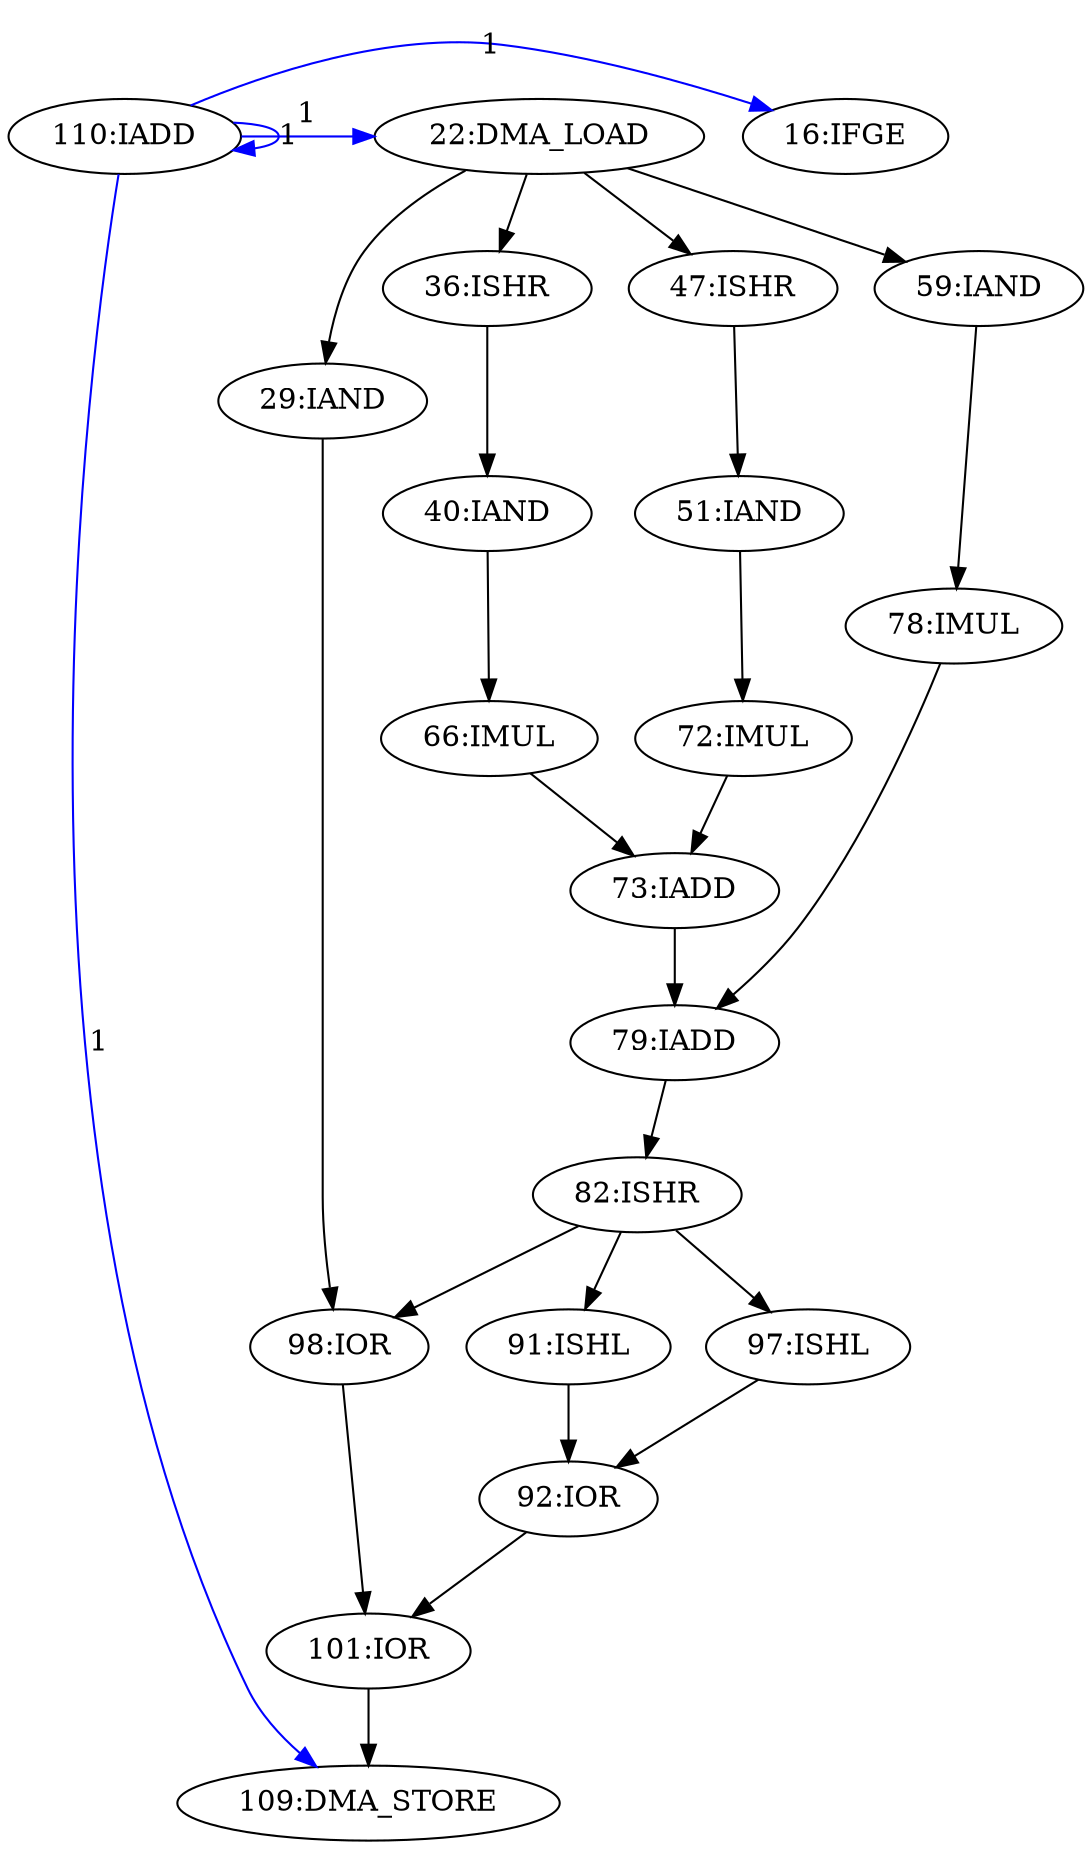 digraph depgraph {
n0 [label="59:IAND"];
n1 [label="22:DMA_LOAD"];
n1 -> n0;
n2 [label="47:ISHR"];
n1 -> n2;
n3 [label="29:IAND"];
n1 -> n3;
n4 [label="82:ISHR"];
n5 [label="79:IADD"];
n5 -> n4;
n6 [label="66:IMUL"];
n7 [label="40:IAND"];
n7 -> n6;
n8 [label="98:IOR"];
n3 -> n8;
n4 -> n8;
n9 [label="51:IAND"];
n2 -> n9;
n10 [label="101:IOR"];
n8 -> n10;
n11 [label="92:IOR"];
n11 -> n10;
n12 [label="36:ISHR"];
n1 -> n12;
n13 [label="72:IMUL"];
n9 -> n13;
n14 [label="97:ISHL"];
n4 -> n14;
n15 [label="73:IADD"];
n15 -> n5;
n16 [label="78:IMUL"];
n16 -> n5;
n6 -> n15;
n13 -> n15;
n12 -> n7;
n0 -> n16;
n17 [label="91:ISHL"];
n17 -> n11;
n14 -> n11;
n18 [label="109:DMA_STORE"];
n10 -> n18;
n4 -> n17;
n19 [label="110:IADD"];
n20 [label="16:IFGE"];
n19 -> n20 [constraint=false,color=blue,label="1"];
n19 -> n19 [constraint=false,color=blue,label="1"];
n19 -> n18 [constraint=false,color=blue,label="1"];
n19 -> n1 [constraint=false,color=blue,label="1"];
}